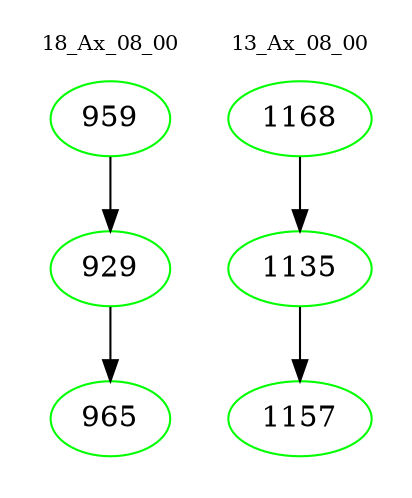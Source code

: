 digraph{
subgraph cluster_0 {
color = white
label = "18_Ax_08_00";
fontsize=10;
T0_959 [label="959", color="green"]
T0_959 -> T0_929 [color="black"]
T0_929 [label="929", color="green"]
T0_929 -> T0_965 [color="black"]
T0_965 [label="965", color="green"]
}
subgraph cluster_1 {
color = white
label = "13_Ax_08_00";
fontsize=10;
T1_1168 [label="1168", color="green"]
T1_1168 -> T1_1135 [color="black"]
T1_1135 [label="1135", color="green"]
T1_1135 -> T1_1157 [color="black"]
T1_1157 [label="1157", color="green"]
}
}
